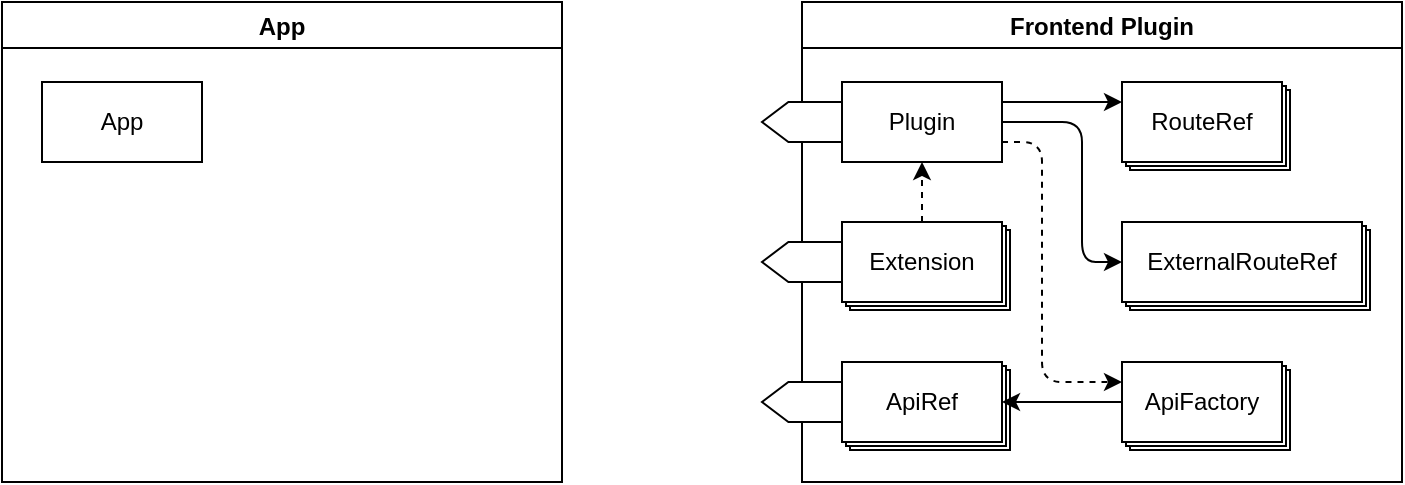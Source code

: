 <mxfile version="13.9.5" type="device"><diagram id="WdRoEH4gdfKcJUWp3sm5" name="Page-1"><mxGraphModel dx="1299" dy="932" grid="1" gridSize="10" guides="1" tooltips="1" connect="1" arrows="1" fold="1" page="1" pageScale="1" pageWidth="827" pageHeight="1169" math="0" shadow="0"><root><mxCell id="0"/><mxCell id="1" parent="0"/><mxCell id="ZirTuVF-wmT92BA8POYw-3" value="App" style="swimlane;" vertex="1" parent="1"><mxGeometry x="80" y="160" width="280" height="240" as="geometry"/></mxCell><mxCell id="ZirTuVF-wmT92BA8POYw-4" value="App" style="rounded=0;whiteSpace=wrap;html=1;" vertex="1" parent="ZirTuVF-wmT92BA8POYw-3"><mxGeometry x="20" y="40" width="80" height="40" as="geometry"/></mxCell><mxCell id="ZirTuVF-wmT92BA8POYw-34" value="" style="group" vertex="1" connectable="0" parent="1"><mxGeometry x="460" y="160" width="320" height="240" as="geometry"/></mxCell><mxCell id="ZirTuVF-wmT92BA8POYw-23" value="Extensions" style="rounded=0;whiteSpace=wrap;html=1;" vertex="1" parent="ZirTuVF-wmT92BA8POYw-34"><mxGeometry x="44" y="114" width="80" height="40" as="geometry"/></mxCell><mxCell id="ZirTuVF-wmT92BA8POYw-22" value="RouteRef" style="rounded=0;whiteSpace=wrap;html=1;" vertex="1" parent="ZirTuVF-wmT92BA8POYw-34"><mxGeometry x="184" y="44" width="80" height="40" as="geometry"/></mxCell><mxCell id="ZirTuVF-wmT92BA8POYw-21" value="RouteRef" style="rounded=0;whiteSpace=wrap;html=1;" vertex="1" parent="ZirTuVF-wmT92BA8POYw-34"><mxGeometry x="184" y="114" width="120" height="40" as="geometry"/></mxCell><mxCell id="ZirTuVF-wmT92BA8POYw-2" value="Frontend Plugin" style="swimlane;" vertex="1" parent="ZirTuVF-wmT92BA8POYw-34"><mxGeometry x="20" width="300" height="240" as="geometry"/></mxCell><mxCell id="ZirTuVF-wmT92BA8POYw-1" value="Plugin" style="rounded=0;whiteSpace=wrap;html=1;" vertex="1" parent="ZirTuVF-wmT92BA8POYw-2"><mxGeometry x="20" y="40" width="80" height="40" as="geometry"/></mxCell><mxCell id="ZirTuVF-wmT92BA8POYw-9" value="RouteRef" style="rounded=0;whiteSpace=wrap;html=1;" vertex="1" parent="ZirTuVF-wmT92BA8POYw-2"><mxGeometry x="162" y="42" width="80" height="40" as="geometry"/></mxCell><mxCell id="ZirTuVF-wmT92BA8POYw-11" value="RouteRef" style="rounded=0;whiteSpace=wrap;html=1;" vertex="1" parent="ZirTuVF-wmT92BA8POYw-2"><mxGeometry x="160" y="40" width="80" height="40" as="geometry"/></mxCell><mxCell id="ZirTuVF-wmT92BA8POYw-8" value="Extensions" style="rounded=0;whiteSpace=wrap;html=1;" vertex="1" parent="ZirTuVF-wmT92BA8POYw-2"><mxGeometry x="22" y="112" width="80" height="40" as="geometry"/></mxCell><mxCell id="ZirTuVF-wmT92BA8POYw-10" value="Extension" style="rounded=0;whiteSpace=wrap;html=1;" vertex="1" parent="ZirTuVF-wmT92BA8POYw-2"><mxGeometry x="20" y="110" width="80" height="40" as="geometry"/></mxCell><mxCell id="ZirTuVF-wmT92BA8POYw-16" value="" style="endArrow=classic;html=1;dashed=1;" edge="1" parent="ZirTuVF-wmT92BA8POYw-2" source="ZirTuVF-wmT92BA8POYw-10" target="ZirTuVF-wmT92BA8POYw-1"><mxGeometry width="50" height="50" relative="1" as="geometry"><mxPoint x="90" y="100" as="sourcePoint"/><mxPoint y="130" as="targetPoint"/></mxGeometry></mxCell><mxCell id="ZirTuVF-wmT92BA8POYw-17" value="" style="endArrow=classic;html=1;entryX=0;entryY=0.25;entryDx=0;entryDy=0;exitX=1;exitY=0.25;exitDx=0;exitDy=0;" edge="1" parent="ZirTuVF-wmT92BA8POYw-2" source="ZirTuVF-wmT92BA8POYw-1" target="ZirTuVF-wmT92BA8POYw-11"><mxGeometry width="50" height="50" relative="1" as="geometry"><mxPoint x="70" y="90" as="sourcePoint"/><mxPoint x="140" y="80" as="targetPoint"/></mxGeometry></mxCell><mxCell id="ZirTuVF-wmT92BA8POYw-18" value="RouteRef" style="rounded=0;whiteSpace=wrap;html=1;" vertex="1" parent="ZirTuVF-wmT92BA8POYw-2"><mxGeometry x="162" y="112" width="120" height="40" as="geometry"/></mxCell><mxCell id="ZirTuVF-wmT92BA8POYw-19" value="ExternalRouteRef" style="rounded=0;whiteSpace=wrap;html=1;" vertex="1" parent="ZirTuVF-wmT92BA8POYw-2"><mxGeometry x="160" y="110" width="120" height="40" as="geometry"/></mxCell><mxCell id="ZirTuVF-wmT92BA8POYw-20" value="" style="endArrow=classic;html=1;exitX=1;exitY=0.5;exitDx=0;exitDy=0;edgeStyle=orthogonalEdgeStyle;entryX=0;entryY=0.5;entryDx=0;entryDy=0;" edge="1" parent="ZirTuVF-wmT92BA8POYw-2" source="ZirTuVF-wmT92BA8POYw-1" target="ZirTuVF-wmT92BA8POYw-19"><mxGeometry width="50" height="50" relative="1" as="geometry"><mxPoint x="110" y="70" as="sourcePoint"/><mxPoint x="140" y="150" as="targetPoint"/><Array as="points"><mxPoint x="140" y="60"/><mxPoint x="140" y="130"/></Array></mxGeometry></mxCell><mxCell id="ZirTuVF-wmT92BA8POYw-24" value="" style="html=1;shadow=0;dashed=0;align=center;verticalAlign=middle;shape=mxgraph.arrows2.arrow;dy=0;dx=13.2;notch=0;flipH=1;" vertex="1" parent="ZirTuVF-wmT92BA8POYw-2"><mxGeometry x="-20" y="120" width="40" height="20" as="geometry"/></mxCell><mxCell id="ZirTuVF-wmT92BA8POYw-25" value="Extensions" style="rounded=0;whiteSpace=wrap;html=1;" vertex="1" parent="ZirTuVF-wmT92BA8POYw-2"><mxGeometry x="24" y="184" width="80" height="40" as="geometry"/></mxCell><mxCell id="ZirTuVF-wmT92BA8POYw-26" value="Extensions" style="rounded=0;whiteSpace=wrap;html=1;" vertex="1" parent="ZirTuVF-wmT92BA8POYw-2"><mxGeometry x="22" y="182" width="80" height="40" as="geometry"/></mxCell><mxCell id="ZirTuVF-wmT92BA8POYw-27" value="ApiRef" style="rounded=0;whiteSpace=wrap;html=1;" vertex="1" parent="ZirTuVF-wmT92BA8POYw-2"><mxGeometry x="20" y="180" width="80" height="40" as="geometry"/></mxCell><mxCell id="ZirTuVF-wmT92BA8POYw-28" value="Extensions" style="rounded=0;whiteSpace=wrap;html=1;" vertex="1" parent="ZirTuVF-wmT92BA8POYw-2"><mxGeometry x="164" y="184" width="80" height="40" as="geometry"/></mxCell><mxCell id="ZirTuVF-wmT92BA8POYw-29" value="Extensions" style="rounded=0;whiteSpace=wrap;html=1;" vertex="1" parent="ZirTuVF-wmT92BA8POYw-2"><mxGeometry x="162" y="182" width="80" height="40" as="geometry"/></mxCell><mxCell id="ZirTuVF-wmT92BA8POYw-30" value="ApiFactory" style="rounded=0;whiteSpace=wrap;html=1;" vertex="1" parent="ZirTuVF-wmT92BA8POYw-2"><mxGeometry x="160" y="180" width="80" height="40" as="geometry"/></mxCell><mxCell id="ZirTuVF-wmT92BA8POYw-31" value="" style="endArrow=classic;html=1;exitX=0;exitY=0.5;exitDx=0;exitDy=0;" edge="1" parent="ZirTuVF-wmT92BA8POYw-2" source="ZirTuVF-wmT92BA8POYw-30" target="ZirTuVF-wmT92BA8POYw-27"><mxGeometry width="50" height="50" relative="1" as="geometry"><mxPoint x="98.571" y="90" as="sourcePoint"/><mxPoint x="170" y="140" as="targetPoint"/></mxGeometry></mxCell><mxCell id="ZirTuVF-wmT92BA8POYw-32" value="" style="endArrow=classic;html=1;dashed=1;edgeStyle=orthogonalEdgeStyle;entryX=0;entryY=0.25;entryDx=0;entryDy=0;exitX=1;exitY=0.75;exitDx=0;exitDy=0;" edge="1" parent="ZirTuVF-wmT92BA8POYw-2" source="ZirTuVF-wmT92BA8POYw-1" target="ZirTuVF-wmT92BA8POYw-30"><mxGeometry width="50" height="50" relative="1" as="geometry"><mxPoint x="70" y="120" as="sourcePoint"/><mxPoint x="70" y="90" as="targetPoint"/><Array as="points"><mxPoint x="120" y="70"/><mxPoint x="120" y="190"/></Array></mxGeometry></mxCell><mxCell id="ZirTuVF-wmT92BA8POYw-33" value="" style="html=1;shadow=0;dashed=0;align=center;verticalAlign=middle;shape=mxgraph.arrows2.arrow;dy=0;dx=13.2;notch=0;flipH=1;" vertex="1" parent="ZirTuVF-wmT92BA8POYw-2"><mxGeometry x="-20" y="190" width="40" height="20" as="geometry"/></mxCell><mxCell id="ZirTuVF-wmT92BA8POYw-13" value="" style="html=1;shadow=0;dashed=0;align=center;verticalAlign=middle;shape=mxgraph.arrows2.arrow;dy=0;dx=13.2;notch=0;flipH=1;" vertex="1" parent="ZirTuVF-wmT92BA8POYw-34"><mxGeometry y="50" width="40" height="20" as="geometry"/></mxCell></root></mxGraphModel></diagram></mxfile>